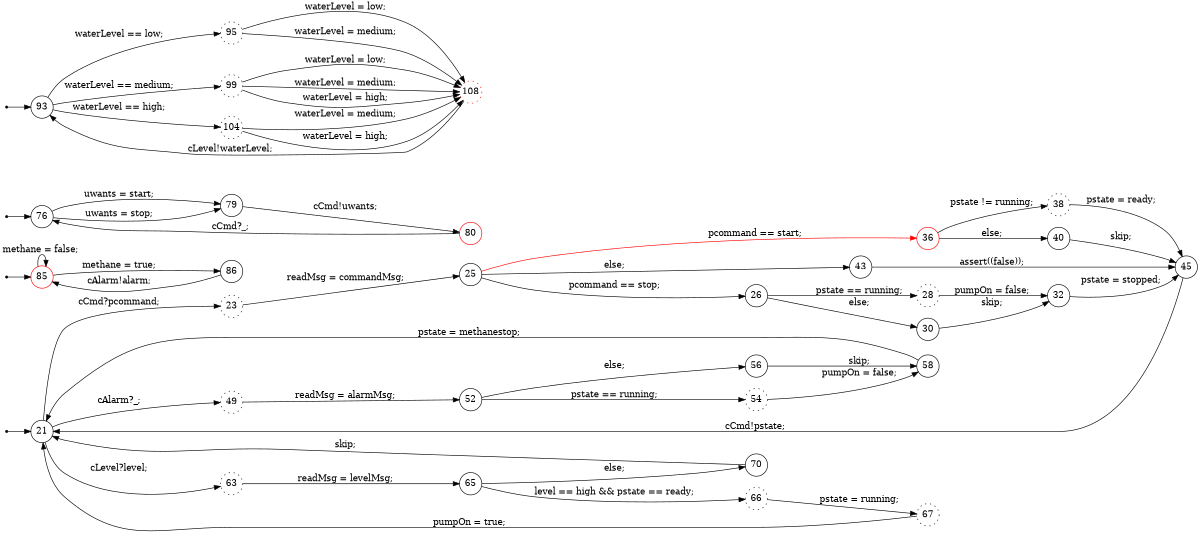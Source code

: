 digraph finite_state_machine {
	rankdir=LR
	size="8,5"
	94045233267792 [label = 21, shape = doublecircle, fixedsize = true]; 
	s94045233267792 [shape = point];
	94045233290992 [label = 85, shape = doublecircle, color = red, fixedsize = true]; 
	s94045233290992 [shape = point];
	94045233278176 [label = 76, shape = doublecircle, fixedsize = true]; 
	s94045233278176 [shape = point];
	94045233292320 [label = 93, shape = doublecircle, fixedsize = true]; 
	s94045233292320 [shape = point];
	 94045233267792 [label = 21, shape = circle, fixedsize = true ];
	 94045233270976 [label = 23, shape = circle, fixedsize = true , style = dotted];
	 94045233267488 [label = 25, shape = circle, fixedsize = true ];
	 94045233268784 [label = 26, shape = circle, fixedsize = true ];
	 94045233286864 [label = 28, shape = circle, fixedsize = true , style = dotted];
	 94045233287376 [label = 30, shape = circle, fixedsize = true ];
	 94045233287168 [label = 32, shape = circle, fixedsize = true ];
	 94045233288000 [label = 36, shape = circle, color = red, fixedsize = true ];
	 94045233271872 [label = 38, shape = circle, fixedsize = true , style = dotted];
	 94045233272672 [label = 40, shape = circle, fixedsize = true ];
	 94045233273088 [label = 43, shape = circle, fixedsize = true ];
	 94045233272400 [label = 45, shape = circle, fixedsize = true ];
	 94045233273744 [label = 49, shape = circle, fixedsize = true , style = dotted];
	 94045233274016 [label = 52, shape = circle, fixedsize = true ];
	 94045233274848 [label = 54, shape = circle, fixedsize = true , style = dotted];
	 94045233275568 [label = 56, shape = circle, fixedsize = true ];
	 94045233275360 [label = 58, shape = circle, fixedsize = true ];
	 94045233276288 [label = 63, shape = circle, fixedsize = true , style = dotted];
	 94045233276560 [label = 65, shape = circle, fixedsize = true ];
	 94045233277392 [label = 66, shape = circle, fixedsize = true , style = dotted];
	 94045233277664 [label = 67, shape = circle, fixedsize = true , style = dotted];
	 94045233278384 [label = 70, shape = circle, fixedsize = true ];
	 94045233278176 [label = 76, shape = circle, fixedsize = true ];
	 94045233279824 [label = 79, shape = circle, fixedsize = true ];
	 94045233290656 [label = 80, shape = circle, color = red, fixedsize = true ];
	 94045233290992 [label = 85, shape = circle, color = red, fixedsize = true ];
	 94045233291568 [label = 86, shape = circle, fixedsize = true ];
	 94045233292320 [label = 93, shape = circle, fixedsize = true ];
	 94045233293488 [label = 95, shape = circle, fixedsize = true , style = dotted];
	 94045233295008 [label = 99, shape = circle, fixedsize = true , style = dotted];
	 94045233296912 [label = 104, shape = circle, fixedsize = true , style = dotted];
	 94045233296464 [label = 108, shape = circle, color = red, fixedsize = true , style = dotted];
	s94045233267792 -> 94045233267792;
	s94045233290992 -> 94045233290992;
	s94045233278176 -> 94045233278176;
	s94045233292320 -> 94045233292320;
	94045233267792 -> 94045233270976 [ label = "cCmd?pcommand; "];
	94045233270976 -> 94045233267488 [ label = "readMsg = commandMsg; "];
	94045233267488 -> 94045233268784 [ label = "pcommand == stop; "];
	94045233268784 -> 94045233286864 [ label = "pstate == running; "];
	94045233286864 -> 94045233287168 [ label = "pumpOn = false; "];
	94045233268784 -> 94045233287376 [ label = "else; "];
	94045233287376 -> 94045233287168 [ label = "skip; "];
	94045233287168 -> 94045233272400 [ label = "pstate = stopped; "];
	94045233267488 -> 94045233288000 [color = red, label = "pcommand == start; "];
	94045233288000 -> 94045233271872 [ label = "pstate != running; "];
	94045233271872 -> 94045233272400 [ label = "pstate = ready; "];
	94045233288000 -> 94045233272672 [ label = "else; "];
	94045233272672 -> 94045233272400 [ label = "skip; "];
	94045233267488 -> 94045233273088 [ label = "else; "];
	94045233273088 -> 94045233272400 [ label = "assert((false)); "];
	94045233272400 -> 94045233267792 [ label = "cCmd!pstate; "];
	94045233267792 -> 94045233273744 [ label = "cAlarm?_; "];
	94045233273744 -> 94045233274016 [ label = "readMsg = alarmMsg; "];
	94045233274016 -> 94045233274848 [ label = "pstate == running; "];
	94045233274848 -> 94045233275360 [ label = "pumpOn = false; "];
	94045233274016 -> 94045233275568 [ label = "else; "];
	94045233275568 -> 94045233275360 [ label = "skip; "];
	94045233275360 -> 94045233267792 [ label = "pstate = methanestop; "];
	94045233267792 -> 94045233276288 [ label = "cLevel?level; "];
	94045233276288 -> 94045233276560 [ label = "readMsg = levelMsg; "];
	94045233276560 -> 94045233277392 [ label = "level == high && pstate == ready; "];
	94045233277392 -> 94045233277664 [ label = "pstate = running; "];
	94045233277664 -> 94045233267792 [ label = "pumpOn = true; "];
	94045233276560 -> 94045233278384 [ label = "else; "];
	94045233278384 -> 94045233267792 [ label = "skip; "];
	94045233278176 -> 94045233279824 [ label = "uwants = start; "];
	94045233278176 -> 94045233279824 [ label = "uwants = stop; "];
	94045233279824 -> 94045233290656 [ label = "cCmd!uwants; "];
	94045233290656 -> 94045233278176 [ label = "cCmd?_; "];
	94045233290992 -> 94045233291568 [ label = "methane = true; "];
	94045233291568 -> 94045233290992 [ label = "cAlarm!alarm; "];
	94045233290992 -> 94045233290992 [ label = "methane = false; "];
	94045233292320 -> 94045233293488 [ label = "waterLevel == low; "];
	94045233293488 -> 94045233296464 [ label = "waterLevel = low; "];
	94045233293488 -> 94045233296464 [ label = "waterLevel = medium; "];
	94045233292320 -> 94045233295008 [ label = "waterLevel == medium; "];
	94045233295008 -> 94045233296464 [ label = "waterLevel = low; "];
	94045233295008 -> 94045233296464 [ label = "waterLevel = medium; "];
	94045233295008 -> 94045233296464 [ label = "waterLevel = high; "];
	94045233292320 -> 94045233296912 [ label = "waterLevel == high; "];
	94045233296912 -> 94045233296464 [ label = "waterLevel = medium; "];
	94045233296912 -> 94045233296464 [ label = "waterLevel = high; "];
	94045233296464 -> 94045233292320 [ label = "cLevel!waterLevel; "];
}